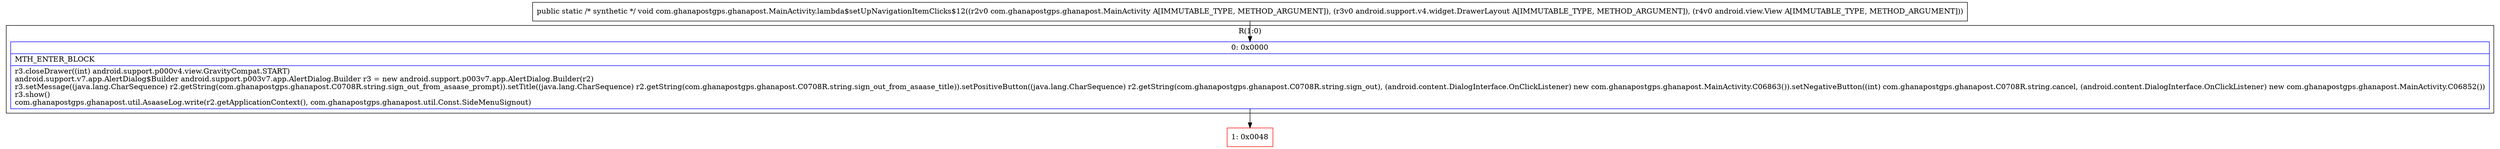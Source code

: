 digraph "CFG forcom.ghanapostgps.ghanapost.MainActivity.lambda$setUpNavigationItemClicks$12(Lcom\/ghanapostgps\/ghanapost\/MainActivity;Landroid\/support\/v4\/widget\/DrawerLayout;Landroid\/view\/View;)V" {
subgraph cluster_Region_1279305243 {
label = "R(1:0)";
node [shape=record,color=blue];
Node_0 [shape=record,label="{0\:\ 0x0000|MTH_ENTER_BLOCK\l|r3.closeDrawer((int) android.support.p000v4.view.GravityCompat.START)\landroid.support.v7.app.AlertDialog$Builder android.support.p003v7.app.AlertDialog.Builder r3 = new android.support.p003v7.app.AlertDialog.Builder(r2)\lr3.setMessage((java.lang.CharSequence) r2.getString(com.ghanapostgps.ghanapost.C0708R.string.sign_out_from_asaase_prompt)).setTitle((java.lang.CharSequence) r2.getString(com.ghanapostgps.ghanapost.C0708R.string.sign_out_from_asaase_title)).setPositiveButton((java.lang.CharSequence) r2.getString(com.ghanapostgps.ghanapost.C0708R.string.sign_out), (android.content.DialogInterface.OnClickListener) new com.ghanapostgps.ghanapost.MainActivity.C06863()).setNegativeButton((int) com.ghanapostgps.ghanapost.C0708R.string.cancel, (android.content.DialogInterface.OnClickListener) new com.ghanapostgps.ghanapost.MainActivity.C06852())\lr3.show()\lcom.ghanapostgps.ghanapost.util.AsaaseLog.write(r2.getApplicationContext(), com.ghanapostgps.ghanapost.util.Const.SideMenuSignout)\l}"];
}
Node_1 [shape=record,color=red,label="{1\:\ 0x0048}"];
MethodNode[shape=record,label="{public static \/* synthetic *\/ void com.ghanapostgps.ghanapost.MainActivity.lambda$setUpNavigationItemClicks$12((r2v0 com.ghanapostgps.ghanapost.MainActivity A[IMMUTABLE_TYPE, METHOD_ARGUMENT]), (r3v0 android.support.v4.widget.DrawerLayout A[IMMUTABLE_TYPE, METHOD_ARGUMENT]), (r4v0 android.view.View A[IMMUTABLE_TYPE, METHOD_ARGUMENT])) }"];
MethodNode -> Node_0;
Node_0 -> Node_1;
}

